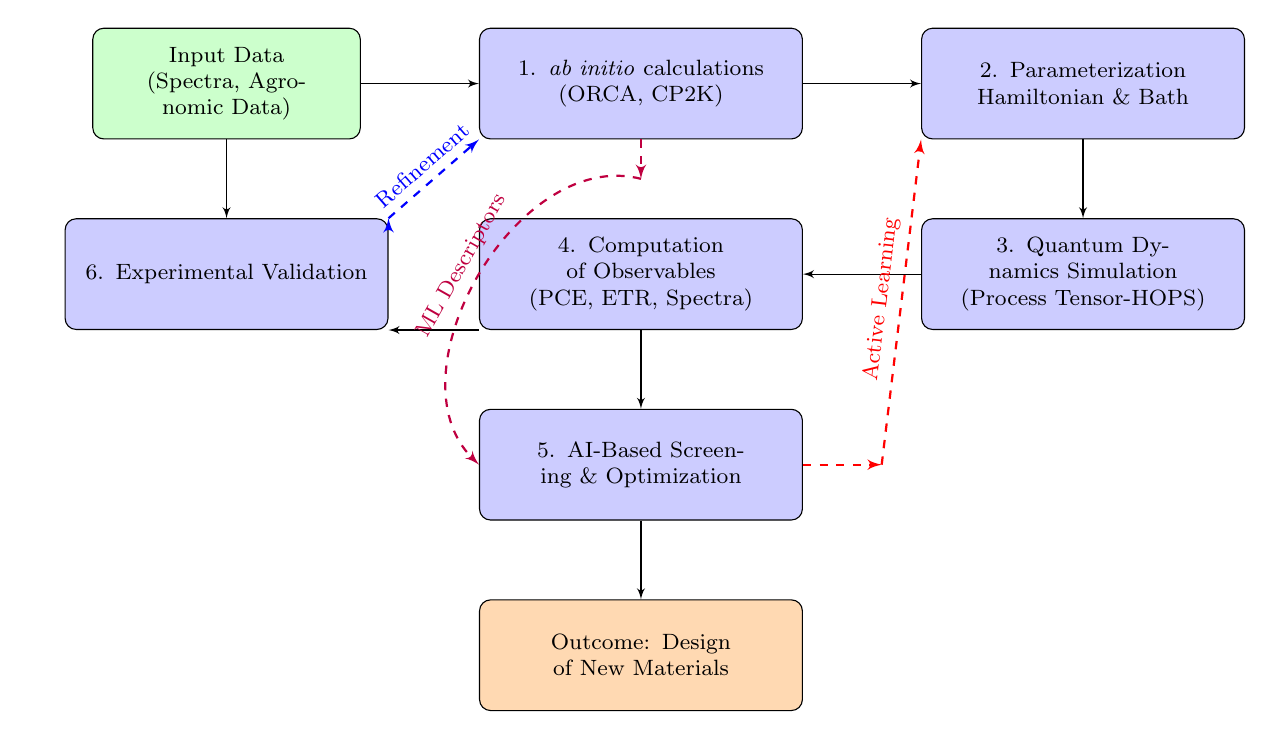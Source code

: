 % Styles for the diagram
\tikzstyle{block} = [rectangle, draw, fill=blue!20,
    text width=11em, text centered, rounded corners, minimum height=4em]
\tikzstyle{io} = [rectangle, draw, fill=green!20,
    text width=9em, text centered, rounded corners, minimum height=4em]
\tikzstyle{result} = [rectangle, draw, fill=orange!30,
    text width=11em, text centered, rounded corners, minimum height=4em]
\tikzstyle{line} = [draw, -latex']

\begin{tikzpicture}[
    node distance=1cm and 1.5cm,
    auto,
    every node/.style={align=center},
    block/.append style={font=\footnotesize},
    io/.append style={font=\footnotesize},
    result/.append style={font=\footnotesize}
]
    % Node placement on a regular grid
    \node [io] (inputs) {Input Data \\ (Spectra, Agronomic Data)};
    \node [block, right=of inputs] (abinitio) {1. \textit{ab initio} calculations \\ (ORCA, CP2K)};
    \node [block, right=of abinitio] (param) {2. Parameterization \\ Hamiltonian \& Bath};

    \node [block, below=of inputs] (exp) {6. Experimental Validation};
    \node [block, below=of abinitio] (obs) {4. Computation of Observables \\ (PCE, ETR, Spectra)};
    \node [block, below=of param] (simu) {3. Quantum Dynamics Simulation \\ (Process Tensor-HOPS)};

    \node [block, below=of obs] (ml) {5. AI-Based Screening \& Optimization};
    \node [result, below=of ml] (design) {Outcome: Design of New Materials};

    % Main workflow arrows
    \path [line] (inputs) -- (abinitio);
    \path [line] (abinitio) -- (param);
    \path [line] (param) -- (simu);
    \path [line] (simu) -- (obs);
    \path [line] (obs) -- (ml);
    \path [line] (ml) -- (design);

    % Experimental validation loop
    \path [line] (inputs.south) -- ++(0,-0.5cm) -| (exp.north);
    \path [line] (obs.south west) -- ++(-0.5cm,0) |- (exp.south east);

    % Feedback and optimization loops with curvature and labels
    \path [line, dashed, thick, blue] (exp.north east)
        edge[bend right=0] node[above, sloped, font=\footnotesize] {Refinement} (abinitio.south west);
    \path [line, dashed, thick, red] (ml.east)
        -- ++(1cm,0)
        edge[bend left=0] node[above, sloped, font=\footnotesize] {Active Learning} (param.south west);
    \path [line, dashed, thick, purple] (abinitio.south)
        -- ++(0,-0.5cm)
        edge[bend right=75] node[above, sloped, font=\footnotesize] {ML Descriptors} (ml.west);

    % Optional global frame for clarity (if needed)
%     \node[draw, dashed, fit=(inputs) (design), inner sep=1cm] {};
\end{tikzpicture}

